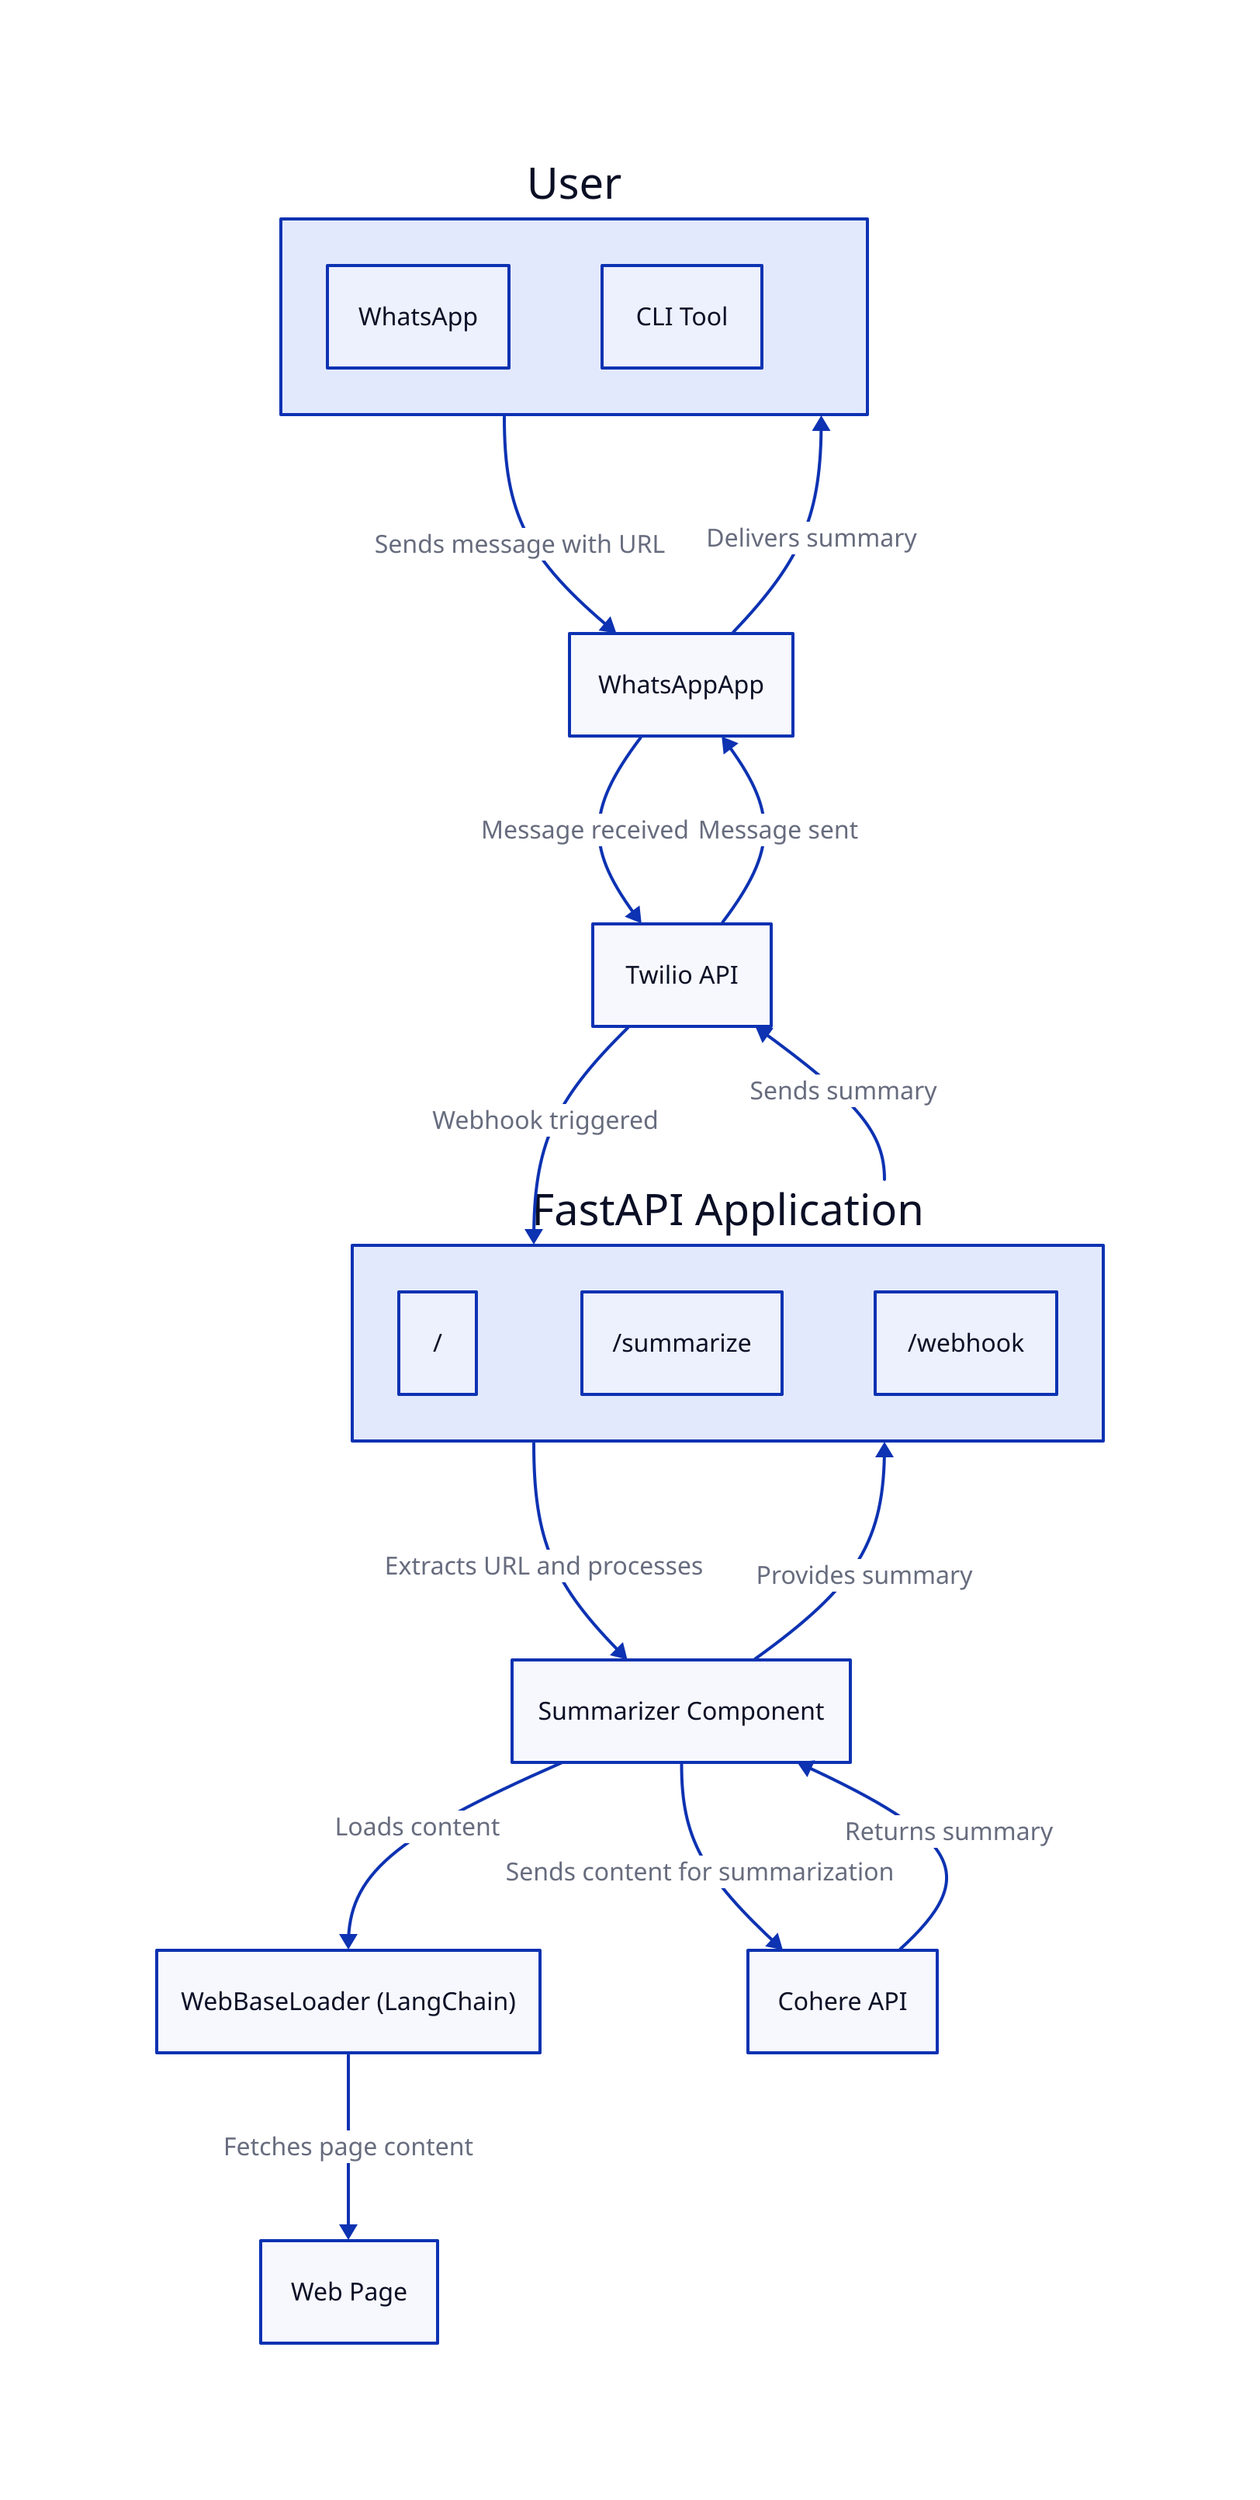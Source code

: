 direction: down

User: "User" {
  WhatsAppApp: "WhatsApp"
  CLI: "CLI Tool"
}

TwilioAPI: "Twilio API"
FastAPI: "FastAPI Application" {
  Endpoint1: "/"
  Endpoint2: "/summarize"
  Endpoint3: "/webhook"
}
Summarizer: "Summarizer Component"
WebBaseLoader: "WebBaseLoader (LangChain)"
CohereAPI: "Cohere API"
WebPage: "Web Page"

User -> WhatsAppApp: "Sends message with URL"
WhatsAppApp -> TwilioAPI: "Message received"
TwilioAPI -> FastAPI: "Webhook triggered"
FastAPI -> Summarizer: "Extracts URL and processes"
Summarizer -> WebBaseLoader: "Loads content"
WebBaseLoader -> WebPage: "Fetches page content"
Summarizer -> CohereAPI: "Sends content for summarization"
CohereAPI -> Summarizer: "Returns summary"
Summarizer -> FastAPI: "Provides summary"
FastAPI -> TwilioAPI: "Sends summary"
TwilioAPI -> WhatsAppApp: "Message sent"
WhatsAppApp -> User: "Delivers summary"